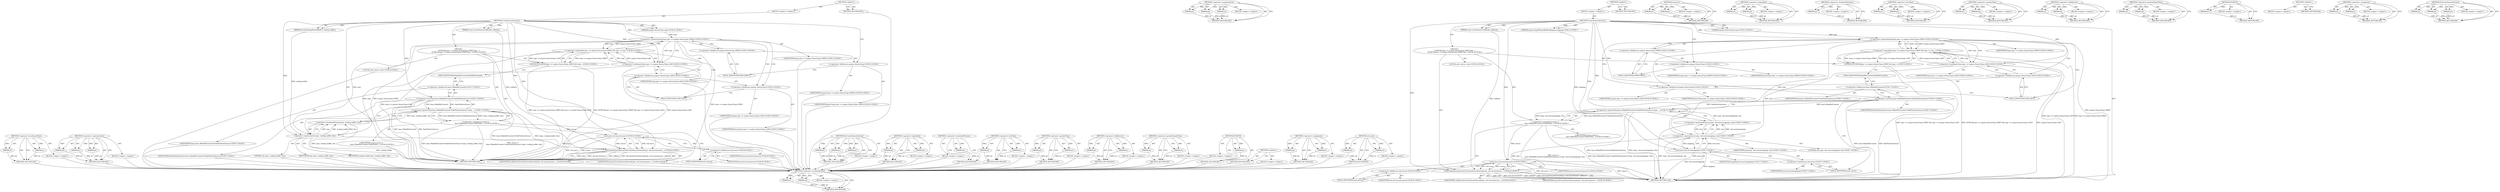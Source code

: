 digraph "std.move" {
vulnerable_101 [label=<(METHOD,&lt;operator&gt;.lessEqualsThan)>];
vulnerable_102 [label=<(PARAM,p1)>];
vulnerable_103 [label=<(PARAM,p2)>];
vulnerable_104 [label=<(BLOCK,&lt;empty&gt;,&lt;empty&gt;)>];
vulnerable_105 [label=<(METHOD_RETURN,ANY)>];
vulnerable_125 [label=<(METHOD,&lt;operator&gt;.expressionList)>];
vulnerable_126 [label=<(PARAM,p1)>];
vulnerable_127 [label=<(PARAM,p2)>];
vulnerable_128 [label=<(PARAM,p3)>];
vulnerable_129 [label=<(BLOCK,&lt;empty&gt;,&lt;empty&gt;)>];
vulnerable_130 [label=<(METHOD_RETURN,ANY)>];
vulnerable_6 [label=<(METHOD,&lt;global&gt;)<SUB>1</SUB>>];
vulnerable_7 [label=<(BLOCK,&lt;empty&gt;,&lt;empty&gt;)<SUB>1</SUB>>];
vulnerable_8 [label=<(METHOD,CreateSensorInternal)<SUB>1</SUB>>];
vulnerable_9 [label="<(PARAM,mojom::SensorType type)<SUB>2</SUB>>"];
vulnerable_10 [label="<(PARAM,mojo::ScopedSharedBufferMapping mapping)<SUB>3</SUB>>"];
vulnerable_11 [label=<(PARAM,const CreateSensorCallback&amp; callback)<SUB>4</SUB>>];
vulnerable_12 [label="<(BLOCK,{
   DCHECK(type &gt;= mojom::SensorType::FIRST &amp;&amp;...,{
   DCHECK(type &gt;= mojom::SensorType::FIRST &amp;&amp;...)<SUB>4</SUB>>"];
vulnerable_13 [label="<(DCHECK,DCHECK(type &gt;= mojom::SensorType::FIRST &amp;&amp; type...)<SUB>5</SUB>>"];
vulnerable_14 [label="<(&lt;operator&gt;.logicalAnd,type &gt;= mojom::SensorType::FIRST &amp;&amp; type &lt;= moj...)<SUB>5</SUB>>"];
vulnerable_15 [label="<(&lt;operator&gt;.greaterEqualsThan,type &gt;= mojom::SensorType::FIRST)<SUB>5</SUB>>"];
vulnerable_16 [label="<(IDENTIFIER,type,type &gt;= mojom::SensorType::FIRST)<SUB>5</SUB>>"];
vulnerable_17 [label="<(&lt;operator&gt;.fieldAccess,mojom::SensorType::FIRST)<SUB>5</SUB>>"];
vulnerable_18 [label="<(&lt;operator&gt;.fieldAccess,mojom::SensorType)<SUB>5</SUB>>"];
vulnerable_19 [label="<(IDENTIFIER,mojom,type &gt;= mojom::SensorType::FIRST)<SUB>5</SUB>>"];
vulnerable_20 [label="<(IDENTIFIER,SensorType,type &gt;= mojom::SensorType::FIRST)<SUB>5</SUB>>"];
vulnerable_21 [label=<(FIELD_IDENTIFIER,FIRST,FIRST)<SUB>5</SUB>>];
vulnerable_22 [label="<(&lt;operator&gt;.lessEqualsThan,type &lt;= mojom::SensorType::LAST)<SUB>5</SUB>>"];
vulnerable_23 [label="<(IDENTIFIER,type,type &lt;= mojom::SensorType::LAST)<SUB>5</SUB>>"];
vulnerable_24 [label="<(&lt;operator&gt;.fieldAccess,mojom::SensorType::LAST)<SUB>5</SUB>>"];
vulnerable_25 [label="<(&lt;operator&gt;.fieldAccess,mojom::SensorType)<SUB>5</SUB>>"];
vulnerable_26 [label="<(IDENTIFIER,mojom,type &lt;= mojom::SensorType::LAST)<SUB>5</SUB>>"];
vulnerable_27 [label="<(IDENTIFIER,SensorType,type &lt;= mojom::SensorType::LAST)<SUB>5</SUB>>"];
vulnerable_28 [label=<(FIELD_IDENTIFIER,LAST,LAST)<SUB>5</SUB>>];
vulnerable_29 [label="<(LOCAL,auto sensor: auto)<SUB>6</SUB>>"];
vulnerable_30 [label="<(&lt;operator&gt;.assignment,sensor =
      base::MakeRefCounted&lt;FakePlatfor...)<SUB>6</SUB>>"];
vulnerable_31 [label="<(IDENTIFIER,sensor,sensor =
      base::MakeRefCounted&lt;FakePlatfor...)<SUB>6</SUB>>"];
vulnerable_32 [label="<(&lt;operator&gt;.greaterThan,base::MakeRefCounted&lt;FakePlatformSensor&gt;(type, ...)<SUB>7</SUB>>"];
vulnerable_33 [label="<(&lt;operator&gt;.lessThan,base::MakeRefCounted&lt;FakePlatformSensor)<SUB>7</SUB>>"];
vulnerable_34 [label="<(&lt;operator&gt;.fieldAccess,base::MakeRefCounted)<SUB>7</SUB>>"];
vulnerable_35 [label="<(IDENTIFIER,base,base::MakeRefCounted&lt;FakePlatformSensor)<SUB>7</SUB>>"];
vulnerable_36 [label=<(FIELD_IDENTIFIER,MakeRefCounted,MakeRefCounted)<SUB>7</SUB>>];
vulnerable_37 [label="<(IDENTIFIER,FakePlatformSensor,base::MakeRefCounted&lt;FakePlatformSensor)<SUB>7</SUB>>"];
vulnerable_38 [label="<(&lt;operator&gt;.bracketedPrimary,(type, std::move(mapping), this))<SUB>7</SUB>>"];
vulnerable_39 [label="<(&lt;operator&gt;.expressionList,type, std::move(mapping), this)<SUB>7</SUB>>"];
vulnerable_40 [label="<(IDENTIFIER,type,type, std::move(mapping), this)<SUB>7</SUB>>"];
vulnerable_41 [label="<(std.move,std::move(mapping))<SUB>7</SUB>>"];
vulnerable_42 [label="<(&lt;operator&gt;.fieldAccess,std::move)<SUB>7</SUB>>"];
vulnerable_43 [label="<(IDENTIFIER,std,std::move(mapping))<SUB>7</SUB>>"];
vulnerable_44 [label=<(FIELD_IDENTIFIER,move,move)<SUB>7</SUB>>];
vulnerable_45 [label="<(IDENTIFIER,mapping,std::move(mapping))<SUB>7</SUB>>"];
vulnerable_46 [label="<(LITERAL,this,type, std::move(mapping), this)<SUB>7</SUB>>"];
vulnerable_47 [label="<(DoCreateSensorInternal,DoCreateSensorInternal(type, std::move(sensor),...)<SUB>8</SUB>>"];
vulnerable_48 [label="<(IDENTIFIER,type,DoCreateSensorInternal(type, std::move(sensor),...)<SUB>8</SUB>>"];
vulnerable_49 [label="<(std.move,std::move(sensor))<SUB>8</SUB>>"];
vulnerable_50 [label="<(&lt;operator&gt;.fieldAccess,std::move)<SUB>8</SUB>>"];
vulnerable_51 [label="<(IDENTIFIER,std,std::move(sensor))<SUB>8</SUB>>"];
vulnerable_52 [label=<(FIELD_IDENTIFIER,move,move)<SUB>8</SUB>>];
vulnerable_53 [label="<(IDENTIFIER,sensor,std::move(sensor))<SUB>8</SUB>>"];
vulnerable_54 [label="<(IDENTIFIER,callback,DoCreateSensorInternal(type, std::move(sensor),...)<SUB>8</SUB>>"];
vulnerable_55 [label=<(METHOD_RETURN,void)<SUB>1</SUB>>];
vulnerable_57 [label=<(METHOD_RETURN,ANY)<SUB>1</SUB>>];
vulnerable_131 [label=<(METHOD,std.move)>];
vulnerable_132 [label=<(PARAM,p1)>];
vulnerable_133 [label=<(PARAM,p2)>];
vulnerable_134 [label=<(BLOCK,&lt;empty&gt;,&lt;empty&gt;)>];
vulnerable_135 [label=<(METHOD_RETURN,ANY)>];
vulnerable_86 [label=<(METHOD,&lt;operator&gt;.logicalAnd)>];
vulnerable_87 [label=<(PARAM,p1)>];
vulnerable_88 [label=<(PARAM,p2)>];
vulnerable_89 [label=<(BLOCK,&lt;empty&gt;,&lt;empty&gt;)>];
vulnerable_90 [label=<(METHOD_RETURN,ANY)>];
vulnerable_121 [label=<(METHOD,&lt;operator&gt;.bracketedPrimary)>];
vulnerable_122 [label=<(PARAM,p1)>];
vulnerable_123 [label=<(BLOCK,&lt;empty&gt;,&lt;empty&gt;)>];
vulnerable_124 [label=<(METHOD_RETURN,ANY)>];
vulnerable_116 [label=<(METHOD,&lt;operator&gt;.lessThan)>];
vulnerable_117 [label=<(PARAM,p1)>];
vulnerable_118 [label=<(PARAM,p2)>];
vulnerable_119 [label=<(BLOCK,&lt;empty&gt;,&lt;empty&gt;)>];
vulnerable_120 [label=<(METHOD_RETURN,ANY)>];
vulnerable_111 [label=<(METHOD,&lt;operator&gt;.greaterThan)>];
vulnerable_112 [label=<(PARAM,p1)>];
vulnerable_113 [label=<(PARAM,p2)>];
vulnerable_114 [label=<(BLOCK,&lt;empty&gt;,&lt;empty&gt;)>];
vulnerable_115 [label=<(METHOD_RETURN,ANY)>];
vulnerable_96 [label=<(METHOD,&lt;operator&gt;.fieldAccess)>];
vulnerable_97 [label=<(PARAM,p1)>];
vulnerable_98 [label=<(PARAM,p2)>];
vulnerable_99 [label=<(BLOCK,&lt;empty&gt;,&lt;empty&gt;)>];
vulnerable_100 [label=<(METHOD_RETURN,ANY)>];
vulnerable_91 [label=<(METHOD,&lt;operator&gt;.greaterEqualsThan)>];
vulnerable_92 [label=<(PARAM,p1)>];
vulnerable_93 [label=<(PARAM,p2)>];
vulnerable_94 [label=<(BLOCK,&lt;empty&gt;,&lt;empty&gt;)>];
vulnerable_95 [label=<(METHOD_RETURN,ANY)>];
vulnerable_82 [label=<(METHOD,DCHECK)>];
vulnerable_83 [label=<(PARAM,p1)>];
vulnerable_84 [label=<(BLOCK,&lt;empty&gt;,&lt;empty&gt;)>];
vulnerable_85 [label=<(METHOD_RETURN,ANY)>];
vulnerable_76 [label=<(METHOD,&lt;global&gt;)<SUB>1</SUB>>];
vulnerable_77 [label=<(BLOCK,&lt;empty&gt;,&lt;empty&gt;)>];
vulnerable_78 [label=<(METHOD_RETURN,ANY)>];
vulnerable_106 [label=<(METHOD,&lt;operator&gt;.assignment)>];
vulnerable_107 [label=<(PARAM,p1)>];
vulnerable_108 [label=<(PARAM,p2)>];
vulnerable_109 [label=<(BLOCK,&lt;empty&gt;,&lt;empty&gt;)>];
vulnerable_110 [label=<(METHOD_RETURN,ANY)>];
vulnerable_136 [label=<(METHOD,DoCreateSensorInternal)>];
vulnerable_137 [label=<(PARAM,p1)>];
vulnerable_138 [label=<(PARAM,p2)>];
vulnerable_139 [label=<(PARAM,p3)>];
vulnerable_140 [label=<(BLOCK,&lt;empty&gt;,&lt;empty&gt;)>];
vulnerable_141 [label=<(METHOD_RETURN,ANY)>];
fixed_97 [label=<(METHOD,&lt;operator&gt;.lessEqualsThan)>];
fixed_98 [label=<(PARAM,p1)>];
fixed_99 [label=<(PARAM,p2)>];
fixed_100 [label=<(BLOCK,&lt;empty&gt;,&lt;empty&gt;)>];
fixed_101 [label=<(METHOD_RETURN,ANY)>];
fixed_121 [label=<(METHOD,&lt;operator&gt;.expressionList)>];
fixed_122 [label=<(PARAM,p1)>];
fixed_123 [label=<(PARAM,p2)>];
fixed_124 [label=<(PARAM,p3)>];
fixed_125 [label=<(BLOCK,&lt;empty&gt;,&lt;empty&gt;)>];
fixed_126 [label=<(METHOD_RETURN,ANY)>];
fixed_6 [label=<(METHOD,&lt;global&gt;)<SUB>1</SUB>>];
fixed_7 [label=<(BLOCK,&lt;empty&gt;,&lt;empty&gt;)<SUB>1</SUB>>];
fixed_8 [label=<(METHOD,CreateSensorInternal)<SUB>1</SUB>>];
fixed_9 [label="<(PARAM,mojom::SensorType type)<SUB>2</SUB>>"];
fixed_10 [label=<(PARAM,SensorReadingSharedBuffer* reading_buffer)<SUB>3</SUB>>];
fixed_11 [label=<(PARAM,const CreateSensorCallback&amp; callback)<SUB>4</SUB>>];
fixed_12 [label="<(BLOCK,{
   DCHECK(type &gt;= mojom::SensorType::FIRST &amp;&amp;...,{
   DCHECK(type &gt;= mojom::SensorType::FIRST &amp;&amp;...)<SUB>4</SUB>>"];
fixed_13 [label="<(DCHECK,DCHECK(type &gt;= mojom::SensorType::FIRST &amp;&amp; type...)<SUB>5</SUB>>"];
fixed_14 [label="<(&lt;operator&gt;.logicalAnd,type &gt;= mojom::SensorType::FIRST &amp;&amp; type &lt;= moj...)<SUB>5</SUB>>"];
fixed_15 [label="<(&lt;operator&gt;.greaterEqualsThan,type &gt;= mojom::SensorType::FIRST)<SUB>5</SUB>>"];
fixed_16 [label="<(IDENTIFIER,type,type &gt;= mojom::SensorType::FIRST)<SUB>5</SUB>>"];
fixed_17 [label="<(&lt;operator&gt;.fieldAccess,mojom::SensorType::FIRST)<SUB>5</SUB>>"];
fixed_18 [label="<(&lt;operator&gt;.fieldAccess,mojom::SensorType)<SUB>5</SUB>>"];
fixed_19 [label="<(IDENTIFIER,mojom,type &gt;= mojom::SensorType::FIRST)<SUB>5</SUB>>"];
fixed_20 [label="<(IDENTIFIER,SensorType,type &gt;= mojom::SensorType::FIRST)<SUB>5</SUB>>"];
fixed_21 [label=<(FIELD_IDENTIFIER,FIRST,FIRST)<SUB>5</SUB>>];
fixed_22 [label="<(&lt;operator&gt;.lessEqualsThan,type &lt;= mojom::SensorType::LAST)<SUB>5</SUB>>"];
fixed_23 [label="<(IDENTIFIER,type,type &lt;= mojom::SensorType::LAST)<SUB>5</SUB>>"];
fixed_24 [label="<(&lt;operator&gt;.fieldAccess,mojom::SensorType::LAST)<SUB>5</SUB>>"];
fixed_25 [label="<(&lt;operator&gt;.fieldAccess,mojom::SensorType)<SUB>5</SUB>>"];
fixed_26 [label="<(IDENTIFIER,mojom,type &lt;= mojom::SensorType::LAST)<SUB>5</SUB>>"];
fixed_27 [label="<(IDENTIFIER,SensorType,type &lt;= mojom::SensorType::LAST)<SUB>5</SUB>>"];
fixed_28 [label=<(FIELD_IDENTIFIER,LAST,LAST)<SUB>5</SUB>>];
fixed_29 [label="<(LOCAL,auto sensor: auto)<SUB>6</SUB>>"];
fixed_30 [label="<(&lt;operator&gt;.assignment,sensor =
      base::MakeRefCounted&lt;FakePlatfor...)<SUB>6</SUB>>"];
fixed_31 [label="<(IDENTIFIER,sensor,sensor =
      base::MakeRefCounted&lt;FakePlatfor...)<SUB>6</SUB>>"];
fixed_32 [label="<(&lt;operator&gt;.greaterThan,base::MakeRefCounted&lt;FakePlatformSensor&gt;(type, ...)<SUB>7</SUB>>"];
fixed_33 [label="<(&lt;operator&gt;.lessThan,base::MakeRefCounted&lt;FakePlatformSensor)<SUB>7</SUB>>"];
fixed_34 [label="<(&lt;operator&gt;.fieldAccess,base::MakeRefCounted)<SUB>7</SUB>>"];
fixed_35 [label="<(IDENTIFIER,base,base::MakeRefCounted&lt;FakePlatformSensor)<SUB>7</SUB>>"];
fixed_36 [label=<(FIELD_IDENTIFIER,MakeRefCounted,MakeRefCounted)<SUB>7</SUB>>];
fixed_37 [label="<(IDENTIFIER,FakePlatformSensor,base::MakeRefCounted&lt;FakePlatformSensor)<SUB>7</SUB>>"];
fixed_38 [label=<(&lt;operator&gt;.bracketedPrimary,(type, reading_buffer, this))<SUB>7</SUB>>];
fixed_39 [label=<(&lt;operator&gt;.expressionList,type, reading_buffer, this)<SUB>7</SUB>>];
fixed_40 [label=<(IDENTIFIER,type,type, reading_buffer, this)<SUB>7</SUB>>];
fixed_41 [label=<(IDENTIFIER,reading_buffer,type, reading_buffer, this)<SUB>7</SUB>>];
fixed_42 [label=<(LITERAL,this,type, reading_buffer, this)<SUB>7</SUB>>];
fixed_43 [label="<(DoCreateSensorInternal,DoCreateSensorInternal(type, std::move(sensor),...)<SUB>8</SUB>>"];
fixed_44 [label="<(IDENTIFIER,type,DoCreateSensorInternal(type, std::move(sensor),...)<SUB>8</SUB>>"];
fixed_45 [label="<(std.move,std::move(sensor))<SUB>8</SUB>>"];
fixed_46 [label="<(&lt;operator&gt;.fieldAccess,std::move)<SUB>8</SUB>>"];
fixed_47 [label="<(IDENTIFIER,std,std::move(sensor))<SUB>8</SUB>>"];
fixed_48 [label=<(FIELD_IDENTIFIER,move,move)<SUB>8</SUB>>];
fixed_49 [label="<(IDENTIFIER,sensor,std::move(sensor))<SUB>8</SUB>>"];
fixed_50 [label="<(IDENTIFIER,callback,DoCreateSensorInternal(type, std::move(sensor),...)<SUB>8</SUB>>"];
fixed_51 [label=<(METHOD_RETURN,void)<SUB>1</SUB>>];
fixed_53 [label=<(METHOD_RETURN,ANY)<SUB>1</SUB>>];
fixed_127 [label=<(METHOD,DoCreateSensorInternal)>];
fixed_128 [label=<(PARAM,p1)>];
fixed_129 [label=<(PARAM,p2)>];
fixed_130 [label=<(PARAM,p3)>];
fixed_131 [label=<(BLOCK,&lt;empty&gt;,&lt;empty&gt;)>];
fixed_132 [label=<(METHOD_RETURN,ANY)>];
fixed_82 [label=<(METHOD,&lt;operator&gt;.logicalAnd)>];
fixed_83 [label=<(PARAM,p1)>];
fixed_84 [label=<(PARAM,p2)>];
fixed_85 [label=<(BLOCK,&lt;empty&gt;,&lt;empty&gt;)>];
fixed_86 [label=<(METHOD_RETURN,ANY)>];
fixed_117 [label=<(METHOD,&lt;operator&gt;.bracketedPrimary)>];
fixed_118 [label=<(PARAM,p1)>];
fixed_119 [label=<(BLOCK,&lt;empty&gt;,&lt;empty&gt;)>];
fixed_120 [label=<(METHOD_RETURN,ANY)>];
fixed_112 [label=<(METHOD,&lt;operator&gt;.lessThan)>];
fixed_113 [label=<(PARAM,p1)>];
fixed_114 [label=<(PARAM,p2)>];
fixed_115 [label=<(BLOCK,&lt;empty&gt;,&lt;empty&gt;)>];
fixed_116 [label=<(METHOD_RETURN,ANY)>];
fixed_107 [label=<(METHOD,&lt;operator&gt;.greaterThan)>];
fixed_108 [label=<(PARAM,p1)>];
fixed_109 [label=<(PARAM,p2)>];
fixed_110 [label=<(BLOCK,&lt;empty&gt;,&lt;empty&gt;)>];
fixed_111 [label=<(METHOD_RETURN,ANY)>];
fixed_92 [label=<(METHOD,&lt;operator&gt;.fieldAccess)>];
fixed_93 [label=<(PARAM,p1)>];
fixed_94 [label=<(PARAM,p2)>];
fixed_95 [label=<(BLOCK,&lt;empty&gt;,&lt;empty&gt;)>];
fixed_96 [label=<(METHOD_RETURN,ANY)>];
fixed_87 [label=<(METHOD,&lt;operator&gt;.greaterEqualsThan)>];
fixed_88 [label=<(PARAM,p1)>];
fixed_89 [label=<(PARAM,p2)>];
fixed_90 [label=<(BLOCK,&lt;empty&gt;,&lt;empty&gt;)>];
fixed_91 [label=<(METHOD_RETURN,ANY)>];
fixed_78 [label=<(METHOD,DCHECK)>];
fixed_79 [label=<(PARAM,p1)>];
fixed_80 [label=<(BLOCK,&lt;empty&gt;,&lt;empty&gt;)>];
fixed_81 [label=<(METHOD_RETURN,ANY)>];
fixed_72 [label=<(METHOD,&lt;global&gt;)<SUB>1</SUB>>];
fixed_73 [label=<(BLOCK,&lt;empty&gt;,&lt;empty&gt;)>];
fixed_74 [label=<(METHOD_RETURN,ANY)>];
fixed_102 [label=<(METHOD,&lt;operator&gt;.assignment)>];
fixed_103 [label=<(PARAM,p1)>];
fixed_104 [label=<(PARAM,p2)>];
fixed_105 [label=<(BLOCK,&lt;empty&gt;,&lt;empty&gt;)>];
fixed_106 [label=<(METHOD_RETURN,ANY)>];
fixed_133 [label=<(METHOD,std.move)>];
fixed_134 [label=<(PARAM,p1)>];
fixed_135 [label=<(PARAM,p2)>];
fixed_136 [label=<(BLOCK,&lt;empty&gt;,&lt;empty&gt;)>];
fixed_137 [label=<(METHOD_RETURN,ANY)>];
vulnerable_101 -> vulnerable_102  [key=0, label="AST: "];
vulnerable_101 -> vulnerable_102  [key=1, label="DDG: "];
vulnerable_101 -> vulnerable_104  [key=0, label="AST: "];
vulnerable_101 -> vulnerable_103  [key=0, label="AST: "];
vulnerable_101 -> vulnerable_103  [key=1, label="DDG: "];
vulnerable_101 -> vulnerable_105  [key=0, label="AST: "];
vulnerable_101 -> vulnerable_105  [key=1, label="CFG: "];
vulnerable_102 -> vulnerable_105  [key=0, label="DDG: p1"];
vulnerable_103 -> vulnerable_105  [key=0, label="DDG: p2"];
vulnerable_125 -> vulnerable_126  [key=0, label="AST: "];
vulnerable_125 -> vulnerable_126  [key=1, label="DDG: "];
vulnerable_125 -> vulnerable_129  [key=0, label="AST: "];
vulnerable_125 -> vulnerable_127  [key=0, label="AST: "];
vulnerable_125 -> vulnerable_127  [key=1, label="DDG: "];
vulnerable_125 -> vulnerable_130  [key=0, label="AST: "];
vulnerable_125 -> vulnerable_130  [key=1, label="CFG: "];
vulnerable_125 -> vulnerable_128  [key=0, label="AST: "];
vulnerable_125 -> vulnerable_128  [key=1, label="DDG: "];
vulnerable_126 -> vulnerable_130  [key=0, label="DDG: p1"];
vulnerable_127 -> vulnerable_130  [key=0, label="DDG: p2"];
vulnerable_128 -> vulnerable_130  [key=0, label="DDG: p3"];
vulnerable_6 -> vulnerable_7  [key=0, label="AST: "];
vulnerable_6 -> vulnerable_57  [key=0, label="AST: "];
vulnerable_6 -> vulnerable_57  [key=1, label="CFG: "];
vulnerable_7 -> vulnerable_8  [key=0, label="AST: "];
vulnerable_8 -> vulnerable_9  [key=0, label="AST: "];
vulnerable_8 -> vulnerable_9  [key=1, label="DDG: "];
vulnerable_8 -> vulnerable_10  [key=0, label="AST: "];
vulnerable_8 -> vulnerable_10  [key=1, label="DDG: "];
vulnerable_8 -> vulnerable_11  [key=0, label="AST: "];
vulnerable_8 -> vulnerable_11  [key=1, label="DDG: "];
vulnerable_8 -> vulnerable_12  [key=0, label="AST: "];
vulnerable_8 -> vulnerable_55  [key=0, label="AST: "];
vulnerable_8 -> vulnerable_18  [key=0, label="CFG: "];
vulnerable_8 -> vulnerable_47  [key=0, label="DDG: "];
vulnerable_8 -> vulnerable_49  [key=0, label="DDG: "];
vulnerable_8 -> vulnerable_15  [key=0, label="DDG: "];
vulnerable_8 -> vulnerable_22  [key=0, label="DDG: "];
vulnerable_8 -> vulnerable_33  [key=0, label="DDG: "];
vulnerable_8 -> vulnerable_39  [key=0, label="DDG: "];
vulnerable_8 -> vulnerable_41  [key=0, label="DDG: "];
vulnerable_9 -> vulnerable_15  [key=0, label="DDG: type"];
vulnerable_10 -> vulnerable_41  [key=0, label="DDG: mapping"];
vulnerable_11 -> vulnerable_47  [key=0, label="DDG: callback"];
vulnerable_12 -> vulnerable_13  [key=0, label="AST: "];
vulnerable_12 -> vulnerable_29  [key=0, label="AST: "];
vulnerable_12 -> vulnerable_30  [key=0, label="AST: "];
vulnerable_12 -> vulnerable_47  [key=0, label="AST: "];
vulnerable_13 -> vulnerable_14  [key=0, label="AST: "];
vulnerable_13 -> vulnerable_36  [key=0, label="CFG: "];
vulnerable_13 -> vulnerable_55  [key=0, label="DDG: type &gt;= mojom::SensorType::FIRST &amp;&amp; type &lt;= mojom::SensorType::LAST"];
vulnerable_13 -> vulnerable_55  [key=1, label="DDG: DCHECK(type &gt;= mojom::SensorType::FIRST &amp;&amp; type &lt;= mojom::SensorType::LAST)"];
vulnerable_14 -> vulnerable_15  [key=0, label="AST: "];
vulnerable_14 -> vulnerable_22  [key=0, label="AST: "];
vulnerable_14 -> vulnerable_13  [key=0, label="CFG: "];
vulnerable_14 -> vulnerable_13  [key=1, label="DDG: type &gt;= mojom::SensorType::FIRST"];
vulnerable_14 -> vulnerable_13  [key=2, label="DDG: type &lt;= mojom::SensorType::LAST"];
vulnerable_14 -> vulnerable_55  [key=0, label="DDG: type &gt;= mojom::SensorType::FIRST"];
vulnerable_14 -> vulnerable_55  [key=1, label="DDG: type &lt;= mojom::SensorType::LAST"];
vulnerable_15 -> vulnerable_16  [key=0, label="AST: "];
vulnerable_15 -> vulnerable_17  [key=0, label="AST: "];
vulnerable_15 -> vulnerable_14  [key=0, label="CFG: "];
vulnerable_15 -> vulnerable_14  [key=1, label="DDG: type"];
vulnerable_15 -> vulnerable_14  [key=2, label="DDG: mojom::SensorType::FIRST"];
vulnerable_15 -> vulnerable_25  [key=0, label="CFG: "];
vulnerable_15 -> vulnerable_25  [key=1, label="CDG: "];
vulnerable_15 -> vulnerable_55  [key=0, label="DDG: mojom::SensorType::FIRST"];
vulnerable_15 -> vulnerable_22  [key=0, label="DDG: type"];
vulnerable_15 -> vulnerable_22  [key=1, label="CDG: "];
vulnerable_15 -> vulnerable_39  [key=0, label="DDG: type"];
vulnerable_15 -> vulnerable_24  [key=0, label="CDG: "];
vulnerable_15 -> vulnerable_28  [key=0, label="CDG: "];
vulnerable_17 -> vulnerable_18  [key=0, label="AST: "];
vulnerable_17 -> vulnerable_21  [key=0, label="AST: "];
vulnerable_17 -> vulnerable_15  [key=0, label="CFG: "];
vulnerable_18 -> vulnerable_19  [key=0, label="AST: "];
vulnerable_18 -> vulnerable_20  [key=0, label="AST: "];
vulnerable_18 -> vulnerable_21  [key=0, label="CFG: "];
vulnerable_21 -> vulnerable_17  [key=0, label="CFG: "];
vulnerable_22 -> vulnerable_23  [key=0, label="AST: "];
vulnerable_22 -> vulnerable_24  [key=0, label="AST: "];
vulnerable_22 -> vulnerable_14  [key=0, label="CFG: "];
vulnerable_22 -> vulnerable_14  [key=1, label="DDG: type"];
vulnerable_22 -> vulnerable_14  [key=2, label="DDG: mojom::SensorType::LAST"];
vulnerable_22 -> vulnerable_55  [key=0, label="DDG: mojom::SensorType::LAST"];
vulnerable_22 -> vulnerable_39  [key=0, label="DDG: type"];
vulnerable_24 -> vulnerable_25  [key=0, label="AST: "];
vulnerable_24 -> vulnerable_28  [key=0, label="AST: "];
vulnerable_24 -> vulnerable_22  [key=0, label="CFG: "];
vulnerable_25 -> vulnerable_26  [key=0, label="AST: "];
vulnerable_25 -> vulnerable_27  [key=0, label="AST: "];
vulnerable_25 -> vulnerable_28  [key=0, label="CFG: "];
vulnerable_28 -> vulnerable_24  [key=0, label="CFG: "];
vulnerable_30 -> vulnerable_31  [key=0, label="AST: "];
vulnerable_30 -> vulnerable_32  [key=0, label="AST: "];
vulnerable_30 -> vulnerable_52  [key=0, label="CFG: "];
vulnerable_30 -> vulnerable_55  [key=0, label="DDG: base::MakeRefCounted&lt;FakePlatformSensor&gt;(type, std::move(mapping), this)"];
vulnerable_30 -> vulnerable_55  [key=1, label="DDG: sensor =
      base::MakeRefCounted&lt;FakePlatformSensor&gt;(type, std::move(mapping), this)"];
vulnerable_30 -> vulnerable_49  [key=0, label="DDG: sensor"];
vulnerable_32 -> vulnerable_33  [key=0, label="AST: "];
vulnerable_32 -> vulnerable_38  [key=0, label="AST: "];
vulnerable_32 -> vulnerable_30  [key=0, label="CFG: "];
vulnerable_32 -> vulnerable_30  [key=1, label="DDG: base::MakeRefCounted&lt;FakePlatformSensor"];
vulnerable_32 -> vulnerable_30  [key=2, label="DDG: (type, std::move(mapping), this)"];
vulnerable_32 -> vulnerable_55  [key=0, label="DDG: base::MakeRefCounted&lt;FakePlatformSensor"];
vulnerable_32 -> vulnerable_55  [key=1, label="DDG: (type, std::move(mapping), this)"];
vulnerable_33 -> vulnerable_34  [key=0, label="AST: "];
vulnerable_33 -> vulnerable_37  [key=0, label="AST: "];
vulnerable_33 -> vulnerable_44  [key=0, label="CFG: "];
vulnerable_33 -> vulnerable_55  [key=0, label="DDG: base::MakeRefCounted"];
vulnerable_33 -> vulnerable_55  [key=1, label="DDG: FakePlatformSensor"];
vulnerable_33 -> vulnerable_32  [key=0, label="DDG: base::MakeRefCounted"];
vulnerable_33 -> vulnerable_32  [key=1, label="DDG: FakePlatformSensor"];
vulnerable_34 -> vulnerable_35  [key=0, label="AST: "];
vulnerable_34 -> vulnerable_36  [key=0, label="AST: "];
vulnerable_34 -> vulnerable_33  [key=0, label="CFG: "];
vulnerable_36 -> vulnerable_34  [key=0, label="CFG: "];
vulnerable_38 -> vulnerable_39  [key=0, label="AST: "];
vulnerable_38 -> vulnerable_32  [key=0, label="CFG: "];
vulnerable_38 -> vulnerable_32  [key=1, label="DDG: type, std::move(mapping), this"];
vulnerable_38 -> vulnerable_55  [key=0, label="DDG: type, std::move(mapping), this"];
vulnerable_39 -> vulnerable_40  [key=0, label="AST: "];
vulnerable_39 -> vulnerable_41  [key=0, label="AST: "];
vulnerable_39 -> vulnerable_46  [key=0, label="AST: "];
vulnerable_39 -> vulnerable_38  [key=0, label="CFG: "];
vulnerable_39 -> vulnerable_38  [key=1, label="DDG: type"];
vulnerable_39 -> vulnerable_38  [key=2, label="DDG: std::move(mapping)"];
vulnerable_39 -> vulnerable_38  [key=3, label="DDG: this"];
vulnerable_39 -> vulnerable_55  [key=0, label="DDG: std::move(mapping)"];
vulnerable_39 -> vulnerable_47  [key=0, label="DDG: type"];
vulnerable_41 -> vulnerable_42  [key=0, label="AST: "];
vulnerable_41 -> vulnerable_45  [key=0, label="AST: "];
vulnerable_41 -> vulnerable_39  [key=0, label="CFG: "];
vulnerable_41 -> vulnerable_39  [key=1, label="DDG: std::move"];
vulnerable_41 -> vulnerable_39  [key=2, label="DDG: mapping"];
vulnerable_41 -> vulnerable_55  [key=0, label="DDG: mapping"];
vulnerable_41 -> vulnerable_49  [key=0, label="DDG: std::move"];
vulnerable_42 -> vulnerable_43  [key=0, label="AST: "];
vulnerable_42 -> vulnerable_44  [key=0, label="AST: "];
vulnerable_42 -> vulnerable_41  [key=0, label="CFG: "];
vulnerable_44 -> vulnerable_42  [key=0, label="CFG: "];
vulnerable_47 -> vulnerable_48  [key=0, label="AST: "];
vulnerable_47 -> vulnerable_49  [key=0, label="AST: "];
vulnerable_47 -> vulnerable_54  [key=0, label="AST: "];
vulnerable_47 -> vulnerable_55  [key=0, label="CFG: "];
vulnerable_47 -> vulnerable_55  [key=1, label="DDG: type"];
vulnerable_47 -> vulnerable_55  [key=2, label="DDG: std::move(sensor)"];
vulnerable_47 -> vulnerable_55  [key=3, label="DDG: callback"];
vulnerable_47 -> vulnerable_55  [key=4, label="DDG: DoCreateSensorInternal(type, std::move(sensor), callback)"];
vulnerable_49 -> vulnerable_50  [key=0, label="AST: "];
vulnerable_49 -> vulnerable_53  [key=0, label="AST: "];
vulnerable_49 -> vulnerable_47  [key=0, label="CFG: "];
vulnerable_49 -> vulnerable_47  [key=1, label="DDG: std::move"];
vulnerable_49 -> vulnerable_47  [key=2, label="DDG: sensor"];
vulnerable_49 -> vulnerable_55  [key=0, label="DDG: std::move"];
vulnerable_49 -> vulnerable_55  [key=1, label="DDG: sensor"];
vulnerable_50 -> vulnerable_51  [key=0, label="AST: "];
vulnerable_50 -> vulnerable_52  [key=0, label="AST: "];
vulnerable_50 -> vulnerable_49  [key=0, label="CFG: "];
vulnerable_52 -> vulnerable_50  [key=0, label="CFG: "];
vulnerable_131 -> vulnerable_132  [key=0, label="AST: "];
vulnerable_131 -> vulnerable_132  [key=1, label="DDG: "];
vulnerable_131 -> vulnerable_134  [key=0, label="AST: "];
vulnerable_131 -> vulnerable_133  [key=0, label="AST: "];
vulnerable_131 -> vulnerable_133  [key=1, label="DDG: "];
vulnerable_131 -> vulnerable_135  [key=0, label="AST: "];
vulnerable_131 -> vulnerable_135  [key=1, label="CFG: "];
vulnerable_132 -> vulnerable_135  [key=0, label="DDG: p1"];
vulnerable_133 -> vulnerable_135  [key=0, label="DDG: p2"];
vulnerable_86 -> vulnerable_87  [key=0, label="AST: "];
vulnerable_86 -> vulnerable_87  [key=1, label="DDG: "];
vulnerable_86 -> vulnerable_89  [key=0, label="AST: "];
vulnerable_86 -> vulnerable_88  [key=0, label="AST: "];
vulnerable_86 -> vulnerable_88  [key=1, label="DDG: "];
vulnerable_86 -> vulnerable_90  [key=0, label="AST: "];
vulnerable_86 -> vulnerable_90  [key=1, label="CFG: "];
vulnerable_87 -> vulnerable_90  [key=0, label="DDG: p1"];
vulnerable_88 -> vulnerable_90  [key=0, label="DDG: p2"];
vulnerable_121 -> vulnerable_122  [key=0, label="AST: "];
vulnerable_121 -> vulnerable_122  [key=1, label="DDG: "];
vulnerable_121 -> vulnerable_123  [key=0, label="AST: "];
vulnerable_121 -> vulnerable_124  [key=0, label="AST: "];
vulnerable_121 -> vulnerable_124  [key=1, label="CFG: "];
vulnerable_122 -> vulnerable_124  [key=0, label="DDG: p1"];
vulnerable_116 -> vulnerable_117  [key=0, label="AST: "];
vulnerable_116 -> vulnerable_117  [key=1, label="DDG: "];
vulnerable_116 -> vulnerable_119  [key=0, label="AST: "];
vulnerable_116 -> vulnerable_118  [key=0, label="AST: "];
vulnerable_116 -> vulnerable_118  [key=1, label="DDG: "];
vulnerable_116 -> vulnerable_120  [key=0, label="AST: "];
vulnerable_116 -> vulnerable_120  [key=1, label="CFG: "];
vulnerable_117 -> vulnerable_120  [key=0, label="DDG: p1"];
vulnerable_118 -> vulnerable_120  [key=0, label="DDG: p2"];
vulnerable_111 -> vulnerable_112  [key=0, label="AST: "];
vulnerable_111 -> vulnerable_112  [key=1, label="DDG: "];
vulnerable_111 -> vulnerable_114  [key=0, label="AST: "];
vulnerable_111 -> vulnerable_113  [key=0, label="AST: "];
vulnerable_111 -> vulnerable_113  [key=1, label="DDG: "];
vulnerable_111 -> vulnerable_115  [key=0, label="AST: "];
vulnerable_111 -> vulnerable_115  [key=1, label="CFG: "];
vulnerable_112 -> vulnerable_115  [key=0, label="DDG: p1"];
vulnerable_113 -> vulnerable_115  [key=0, label="DDG: p2"];
vulnerable_96 -> vulnerable_97  [key=0, label="AST: "];
vulnerable_96 -> vulnerable_97  [key=1, label="DDG: "];
vulnerable_96 -> vulnerable_99  [key=0, label="AST: "];
vulnerable_96 -> vulnerable_98  [key=0, label="AST: "];
vulnerable_96 -> vulnerable_98  [key=1, label="DDG: "];
vulnerable_96 -> vulnerable_100  [key=0, label="AST: "];
vulnerable_96 -> vulnerable_100  [key=1, label="CFG: "];
vulnerable_97 -> vulnerable_100  [key=0, label="DDG: p1"];
vulnerable_98 -> vulnerable_100  [key=0, label="DDG: p2"];
vulnerable_91 -> vulnerable_92  [key=0, label="AST: "];
vulnerable_91 -> vulnerable_92  [key=1, label="DDG: "];
vulnerable_91 -> vulnerable_94  [key=0, label="AST: "];
vulnerable_91 -> vulnerable_93  [key=0, label="AST: "];
vulnerable_91 -> vulnerable_93  [key=1, label="DDG: "];
vulnerable_91 -> vulnerable_95  [key=0, label="AST: "];
vulnerable_91 -> vulnerable_95  [key=1, label="CFG: "];
vulnerable_92 -> vulnerable_95  [key=0, label="DDG: p1"];
vulnerable_93 -> vulnerable_95  [key=0, label="DDG: p2"];
vulnerable_82 -> vulnerable_83  [key=0, label="AST: "];
vulnerable_82 -> vulnerable_83  [key=1, label="DDG: "];
vulnerable_82 -> vulnerable_84  [key=0, label="AST: "];
vulnerable_82 -> vulnerable_85  [key=0, label="AST: "];
vulnerable_82 -> vulnerable_85  [key=1, label="CFG: "];
vulnerable_83 -> vulnerable_85  [key=0, label="DDG: p1"];
vulnerable_76 -> vulnerable_77  [key=0, label="AST: "];
vulnerable_76 -> vulnerable_78  [key=0, label="AST: "];
vulnerable_76 -> vulnerable_78  [key=1, label="CFG: "];
vulnerable_106 -> vulnerable_107  [key=0, label="AST: "];
vulnerable_106 -> vulnerable_107  [key=1, label="DDG: "];
vulnerable_106 -> vulnerable_109  [key=0, label="AST: "];
vulnerable_106 -> vulnerable_108  [key=0, label="AST: "];
vulnerable_106 -> vulnerable_108  [key=1, label="DDG: "];
vulnerable_106 -> vulnerable_110  [key=0, label="AST: "];
vulnerable_106 -> vulnerable_110  [key=1, label="CFG: "];
vulnerable_107 -> vulnerable_110  [key=0, label="DDG: p1"];
vulnerable_108 -> vulnerable_110  [key=0, label="DDG: p2"];
vulnerable_136 -> vulnerable_137  [key=0, label="AST: "];
vulnerable_136 -> vulnerable_137  [key=1, label="DDG: "];
vulnerable_136 -> vulnerable_140  [key=0, label="AST: "];
vulnerable_136 -> vulnerable_138  [key=0, label="AST: "];
vulnerable_136 -> vulnerable_138  [key=1, label="DDG: "];
vulnerable_136 -> vulnerable_141  [key=0, label="AST: "];
vulnerable_136 -> vulnerable_141  [key=1, label="CFG: "];
vulnerable_136 -> vulnerable_139  [key=0, label="AST: "];
vulnerable_136 -> vulnerable_139  [key=1, label="DDG: "];
vulnerable_137 -> vulnerable_141  [key=0, label="DDG: p1"];
vulnerable_138 -> vulnerable_141  [key=0, label="DDG: p2"];
vulnerable_139 -> vulnerable_141  [key=0, label="DDG: p3"];
fixed_97 -> fixed_98  [key=0, label="AST: "];
fixed_97 -> fixed_98  [key=1, label="DDG: "];
fixed_97 -> fixed_100  [key=0, label="AST: "];
fixed_97 -> fixed_99  [key=0, label="AST: "];
fixed_97 -> fixed_99  [key=1, label="DDG: "];
fixed_97 -> fixed_101  [key=0, label="AST: "];
fixed_97 -> fixed_101  [key=1, label="CFG: "];
fixed_98 -> fixed_101  [key=0, label="DDG: p1"];
fixed_99 -> fixed_101  [key=0, label="DDG: p2"];
fixed_100 -> vulnerable_101  [key=0];
fixed_101 -> vulnerable_101  [key=0];
fixed_121 -> fixed_122  [key=0, label="AST: "];
fixed_121 -> fixed_122  [key=1, label="DDG: "];
fixed_121 -> fixed_125  [key=0, label="AST: "];
fixed_121 -> fixed_123  [key=0, label="AST: "];
fixed_121 -> fixed_123  [key=1, label="DDG: "];
fixed_121 -> fixed_126  [key=0, label="AST: "];
fixed_121 -> fixed_126  [key=1, label="CFG: "];
fixed_121 -> fixed_124  [key=0, label="AST: "];
fixed_121 -> fixed_124  [key=1, label="DDG: "];
fixed_122 -> fixed_126  [key=0, label="DDG: p1"];
fixed_123 -> fixed_126  [key=0, label="DDG: p2"];
fixed_124 -> fixed_126  [key=0, label="DDG: p3"];
fixed_125 -> vulnerable_101  [key=0];
fixed_126 -> vulnerable_101  [key=0];
fixed_6 -> fixed_7  [key=0, label="AST: "];
fixed_6 -> fixed_53  [key=0, label="AST: "];
fixed_6 -> fixed_53  [key=1, label="CFG: "];
fixed_7 -> fixed_8  [key=0, label="AST: "];
fixed_8 -> fixed_9  [key=0, label="AST: "];
fixed_8 -> fixed_9  [key=1, label="DDG: "];
fixed_8 -> fixed_10  [key=0, label="AST: "];
fixed_8 -> fixed_10  [key=1, label="DDG: "];
fixed_8 -> fixed_11  [key=0, label="AST: "];
fixed_8 -> fixed_11  [key=1, label="DDG: "];
fixed_8 -> fixed_12  [key=0, label="AST: "];
fixed_8 -> fixed_51  [key=0, label="AST: "];
fixed_8 -> fixed_18  [key=0, label="CFG: "];
fixed_8 -> fixed_43  [key=0, label="DDG: "];
fixed_8 -> fixed_45  [key=0, label="DDG: "];
fixed_8 -> fixed_15  [key=0, label="DDG: "];
fixed_8 -> fixed_22  [key=0, label="DDG: "];
fixed_8 -> fixed_33  [key=0, label="DDG: "];
fixed_8 -> fixed_39  [key=0, label="DDG: "];
fixed_9 -> fixed_15  [key=0, label="DDG: type"];
fixed_10 -> fixed_39  [key=0, label="DDG: reading_buffer"];
fixed_11 -> fixed_43  [key=0, label="DDG: callback"];
fixed_12 -> fixed_13  [key=0, label="AST: "];
fixed_12 -> fixed_29  [key=0, label="AST: "];
fixed_12 -> fixed_30  [key=0, label="AST: "];
fixed_12 -> fixed_43  [key=0, label="AST: "];
fixed_13 -> fixed_14  [key=0, label="AST: "];
fixed_13 -> fixed_36  [key=0, label="CFG: "];
fixed_13 -> fixed_51  [key=0, label="DDG: type &gt;= mojom::SensorType::FIRST &amp;&amp; type &lt;= mojom::SensorType::LAST"];
fixed_13 -> fixed_51  [key=1, label="DDG: DCHECK(type &gt;= mojom::SensorType::FIRST &amp;&amp; type &lt;= mojom::SensorType::LAST)"];
fixed_14 -> fixed_15  [key=0, label="AST: "];
fixed_14 -> fixed_22  [key=0, label="AST: "];
fixed_14 -> fixed_13  [key=0, label="CFG: "];
fixed_14 -> fixed_13  [key=1, label="DDG: type &gt;= mojom::SensorType::FIRST"];
fixed_14 -> fixed_13  [key=2, label="DDG: type &lt;= mojom::SensorType::LAST"];
fixed_14 -> fixed_51  [key=0, label="DDG: type &gt;= mojom::SensorType::FIRST"];
fixed_14 -> fixed_51  [key=1, label="DDG: type &lt;= mojom::SensorType::LAST"];
fixed_15 -> fixed_16  [key=0, label="AST: "];
fixed_15 -> fixed_17  [key=0, label="AST: "];
fixed_15 -> fixed_14  [key=0, label="CFG: "];
fixed_15 -> fixed_14  [key=1, label="DDG: type"];
fixed_15 -> fixed_14  [key=2, label="DDG: mojom::SensorType::FIRST"];
fixed_15 -> fixed_25  [key=0, label="CFG: "];
fixed_15 -> fixed_25  [key=1, label="CDG: "];
fixed_15 -> fixed_51  [key=0, label="DDG: mojom::SensorType::FIRST"];
fixed_15 -> fixed_22  [key=0, label="DDG: type"];
fixed_15 -> fixed_22  [key=1, label="CDG: "];
fixed_15 -> fixed_39  [key=0, label="DDG: type"];
fixed_15 -> fixed_24  [key=0, label="CDG: "];
fixed_15 -> fixed_28  [key=0, label="CDG: "];
fixed_16 -> vulnerable_101  [key=0];
fixed_17 -> fixed_18  [key=0, label="AST: "];
fixed_17 -> fixed_21  [key=0, label="AST: "];
fixed_17 -> fixed_15  [key=0, label="CFG: "];
fixed_18 -> fixed_19  [key=0, label="AST: "];
fixed_18 -> fixed_20  [key=0, label="AST: "];
fixed_18 -> fixed_21  [key=0, label="CFG: "];
fixed_19 -> vulnerable_101  [key=0];
fixed_20 -> vulnerable_101  [key=0];
fixed_21 -> fixed_17  [key=0, label="CFG: "];
fixed_22 -> fixed_23  [key=0, label="AST: "];
fixed_22 -> fixed_24  [key=0, label="AST: "];
fixed_22 -> fixed_14  [key=0, label="CFG: "];
fixed_22 -> fixed_14  [key=1, label="DDG: type"];
fixed_22 -> fixed_14  [key=2, label="DDG: mojom::SensorType::LAST"];
fixed_22 -> fixed_51  [key=0, label="DDG: mojom::SensorType::LAST"];
fixed_22 -> fixed_39  [key=0, label="DDG: type"];
fixed_23 -> vulnerable_101  [key=0];
fixed_24 -> fixed_25  [key=0, label="AST: "];
fixed_24 -> fixed_28  [key=0, label="AST: "];
fixed_24 -> fixed_22  [key=0, label="CFG: "];
fixed_25 -> fixed_26  [key=0, label="AST: "];
fixed_25 -> fixed_27  [key=0, label="AST: "];
fixed_25 -> fixed_28  [key=0, label="CFG: "];
fixed_26 -> vulnerable_101  [key=0];
fixed_27 -> vulnerable_101  [key=0];
fixed_28 -> fixed_24  [key=0, label="CFG: "];
fixed_29 -> vulnerable_101  [key=0];
fixed_30 -> fixed_31  [key=0, label="AST: "];
fixed_30 -> fixed_32  [key=0, label="AST: "];
fixed_30 -> fixed_48  [key=0, label="CFG: "];
fixed_30 -> fixed_51  [key=0, label="DDG: base::MakeRefCounted&lt;FakePlatformSensor&gt;(type, reading_buffer, this)"];
fixed_30 -> fixed_51  [key=1, label="DDG: sensor =
      base::MakeRefCounted&lt;FakePlatformSensor&gt;(type, reading_buffer, this)"];
fixed_30 -> fixed_45  [key=0, label="DDG: sensor"];
fixed_31 -> vulnerable_101  [key=0];
fixed_32 -> fixed_33  [key=0, label="AST: "];
fixed_32 -> fixed_38  [key=0, label="AST: "];
fixed_32 -> fixed_30  [key=0, label="CFG: "];
fixed_32 -> fixed_30  [key=1, label="DDG: base::MakeRefCounted&lt;FakePlatformSensor"];
fixed_32 -> fixed_30  [key=2, label="DDG: (type, reading_buffer, this)"];
fixed_32 -> fixed_51  [key=0, label="DDG: base::MakeRefCounted&lt;FakePlatformSensor"];
fixed_32 -> fixed_51  [key=1, label="DDG: (type, reading_buffer, this)"];
fixed_33 -> fixed_34  [key=0, label="AST: "];
fixed_33 -> fixed_37  [key=0, label="AST: "];
fixed_33 -> fixed_39  [key=0, label="CFG: "];
fixed_33 -> fixed_51  [key=0, label="DDG: base::MakeRefCounted"];
fixed_33 -> fixed_51  [key=1, label="DDG: FakePlatformSensor"];
fixed_33 -> fixed_32  [key=0, label="DDG: base::MakeRefCounted"];
fixed_33 -> fixed_32  [key=1, label="DDG: FakePlatformSensor"];
fixed_34 -> fixed_35  [key=0, label="AST: "];
fixed_34 -> fixed_36  [key=0, label="AST: "];
fixed_34 -> fixed_33  [key=0, label="CFG: "];
fixed_35 -> vulnerable_101  [key=0];
fixed_36 -> fixed_34  [key=0, label="CFG: "];
fixed_37 -> vulnerable_101  [key=0];
fixed_38 -> fixed_39  [key=0, label="AST: "];
fixed_38 -> fixed_32  [key=0, label="CFG: "];
fixed_38 -> fixed_32  [key=1, label="DDG: type, reading_buffer, this"];
fixed_38 -> fixed_51  [key=0, label="DDG: type, reading_buffer, this"];
fixed_39 -> fixed_40  [key=0, label="AST: "];
fixed_39 -> fixed_41  [key=0, label="AST: "];
fixed_39 -> fixed_42  [key=0, label="AST: "];
fixed_39 -> fixed_38  [key=0, label="CFG: "];
fixed_39 -> fixed_38  [key=1, label="DDG: type"];
fixed_39 -> fixed_38  [key=2, label="DDG: reading_buffer"];
fixed_39 -> fixed_38  [key=3, label="DDG: this"];
fixed_39 -> fixed_51  [key=0, label="DDG: reading_buffer"];
fixed_39 -> fixed_43  [key=0, label="DDG: type"];
fixed_40 -> vulnerable_101  [key=0];
fixed_41 -> vulnerable_101  [key=0];
fixed_42 -> vulnerable_101  [key=0];
fixed_43 -> fixed_44  [key=0, label="AST: "];
fixed_43 -> fixed_45  [key=0, label="AST: "];
fixed_43 -> fixed_50  [key=0, label="AST: "];
fixed_43 -> fixed_51  [key=0, label="CFG: "];
fixed_43 -> fixed_51  [key=1, label="DDG: type"];
fixed_43 -> fixed_51  [key=2, label="DDG: std::move(sensor)"];
fixed_43 -> fixed_51  [key=3, label="DDG: callback"];
fixed_43 -> fixed_51  [key=4, label="DDG: DoCreateSensorInternal(type, std::move(sensor), callback)"];
fixed_44 -> vulnerable_101  [key=0];
fixed_45 -> fixed_46  [key=0, label="AST: "];
fixed_45 -> fixed_49  [key=0, label="AST: "];
fixed_45 -> fixed_43  [key=0, label="CFG: "];
fixed_45 -> fixed_43  [key=1, label="DDG: std::move"];
fixed_45 -> fixed_43  [key=2, label="DDG: sensor"];
fixed_45 -> fixed_51  [key=0, label="DDG: std::move"];
fixed_45 -> fixed_51  [key=1, label="DDG: sensor"];
fixed_46 -> fixed_47  [key=0, label="AST: "];
fixed_46 -> fixed_48  [key=0, label="AST: "];
fixed_46 -> fixed_45  [key=0, label="CFG: "];
fixed_47 -> vulnerable_101  [key=0];
fixed_48 -> fixed_46  [key=0, label="CFG: "];
fixed_49 -> vulnerable_101  [key=0];
fixed_50 -> vulnerable_101  [key=0];
fixed_51 -> vulnerable_101  [key=0];
fixed_53 -> vulnerable_101  [key=0];
fixed_127 -> fixed_128  [key=0, label="AST: "];
fixed_127 -> fixed_128  [key=1, label="DDG: "];
fixed_127 -> fixed_131  [key=0, label="AST: "];
fixed_127 -> fixed_129  [key=0, label="AST: "];
fixed_127 -> fixed_129  [key=1, label="DDG: "];
fixed_127 -> fixed_132  [key=0, label="AST: "];
fixed_127 -> fixed_132  [key=1, label="CFG: "];
fixed_127 -> fixed_130  [key=0, label="AST: "];
fixed_127 -> fixed_130  [key=1, label="DDG: "];
fixed_128 -> fixed_132  [key=0, label="DDG: p1"];
fixed_129 -> fixed_132  [key=0, label="DDG: p2"];
fixed_130 -> fixed_132  [key=0, label="DDG: p3"];
fixed_131 -> vulnerable_101  [key=0];
fixed_132 -> vulnerable_101  [key=0];
fixed_82 -> fixed_83  [key=0, label="AST: "];
fixed_82 -> fixed_83  [key=1, label="DDG: "];
fixed_82 -> fixed_85  [key=0, label="AST: "];
fixed_82 -> fixed_84  [key=0, label="AST: "];
fixed_82 -> fixed_84  [key=1, label="DDG: "];
fixed_82 -> fixed_86  [key=0, label="AST: "];
fixed_82 -> fixed_86  [key=1, label="CFG: "];
fixed_83 -> fixed_86  [key=0, label="DDG: p1"];
fixed_84 -> fixed_86  [key=0, label="DDG: p2"];
fixed_85 -> vulnerable_101  [key=0];
fixed_86 -> vulnerable_101  [key=0];
fixed_117 -> fixed_118  [key=0, label="AST: "];
fixed_117 -> fixed_118  [key=1, label="DDG: "];
fixed_117 -> fixed_119  [key=0, label="AST: "];
fixed_117 -> fixed_120  [key=0, label="AST: "];
fixed_117 -> fixed_120  [key=1, label="CFG: "];
fixed_118 -> fixed_120  [key=0, label="DDG: p1"];
fixed_119 -> vulnerable_101  [key=0];
fixed_120 -> vulnerable_101  [key=0];
fixed_112 -> fixed_113  [key=0, label="AST: "];
fixed_112 -> fixed_113  [key=1, label="DDG: "];
fixed_112 -> fixed_115  [key=0, label="AST: "];
fixed_112 -> fixed_114  [key=0, label="AST: "];
fixed_112 -> fixed_114  [key=1, label="DDG: "];
fixed_112 -> fixed_116  [key=0, label="AST: "];
fixed_112 -> fixed_116  [key=1, label="CFG: "];
fixed_113 -> fixed_116  [key=0, label="DDG: p1"];
fixed_114 -> fixed_116  [key=0, label="DDG: p2"];
fixed_115 -> vulnerable_101  [key=0];
fixed_116 -> vulnerable_101  [key=0];
fixed_107 -> fixed_108  [key=0, label="AST: "];
fixed_107 -> fixed_108  [key=1, label="DDG: "];
fixed_107 -> fixed_110  [key=0, label="AST: "];
fixed_107 -> fixed_109  [key=0, label="AST: "];
fixed_107 -> fixed_109  [key=1, label="DDG: "];
fixed_107 -> fixed_111  [key=0, label="AST: "];
fixed_107 -> fixed_111  [key=1, label="CFG: "];
fixed_108 -> fixed_111  [key=0, label="DDG: p1"];
fixed_109 -> fixed_111  [key=0, label="DDG: p2"];
fixed_110 -> vulnerable_101  [key=0];
fixed_111 -> vulnerable_101  [key=0];
fixed_92 -> fixed_93  [key=0, label="AST: "];
fixed_92 -> fixed_93  [key=1, label="DDG: "];
fixed_92 -> fixed_95  [key=0, label="AST: "];
fixed_92 -> fixed_94  [key=0, label="AST: "];
fixed_92 -> fixed_94  [key=1, label="DDG: "];
fixed_92 -> fixed_96  [key=0, label="AST: "];
fixed_92 -> fixed_96  [key=1, label="CFG: "];
fixed_93 -> fixed_96  [key=0, label="DDG: p1"];
fixed_94 -> fixed_96  [key=0, label="DDG: p2"];
fixed_95 -> vulnerable_101  [key=0];
fixed_96 -> vulnerable_101  [key=0];
fixed_87 -> fixed_88  [key=0, label="AST: "];
fixed_87 -> fixed_88  [key=1, label="DDG: "];
fixed_87 -> fixed_90  [key=0, label="AST: "];
fixed_87 -> fixed_89  [key=0, label="AST: "];
fixed_87 -> fixed_89  [key=1, label="DDG: "];
fixed_87 -> fixed_91  [key=0, label="AST: "];
fixed_87 -> fixed_91  [key=1, label="CFG: "];
fixed_88 -> fixed_91  [key=0, label="DDG: p1"];
fixed_89 -> fixed_91  [key=0, label="DDG: p2"];
fixed_90 -> vulnerable_101  [key=0];
fixed_91 -> vulnerable_101  [key=0];
fixed_78 -> fixed_79  [key=0, label="AST: "];
fixed_78 -> fixed_79  [key=1, label="DDG: "];
fixed_78 -> fixed_80  [key=0, label="AST: "];
fixed_78 -> fixed_81  [key=0, label="AST: "];
fixed_78 -> fixed_81  [key=1, label="CFG: "];
fixed_79 -> fixed_81  [key=0, label="DDG: p1"];
fixed_80 -> vulnerable_101  [key=0];
fixed_81 -> vulnerable_101  [key=0];
fixed_72 -> fixed_73  [key=0, label="AST: "];
fixed_72 -> fixed_74  [key=0, label="AST: "];
fixed_72 -> fixed_74  [key=1, label="CFG: "];
fixed_73 -> vulnerable_101  [key=0];
fixed_74 -> vulnerable_101  [key=0];
fixed_102 -> fixed_103  [key=0, label="AST: "];
fixed_102 -> fixed_103  [key=1, label="DDG: "];
fixed_102 -> fixed_105  [key=0, label="AST: "];
fixed_102 -> fixed_104  [key=0, label="AST: "];
fixed_102 -> fixed_104  [key=1, label="DDG: "];
fixed_102 -> fixed_106  [key=0, label="AST: "];
fixed_102 -> fixed_106  [key=1, label="CFG: "];
fixed_103 -> fixed_106  [key=0, label="DDG: p1"];
fixed_104 -> fixed_106  [key=0, label="DDG: p2"];
fixed_105 -> vulnerable_101  [key=0];
fixed_106 -> vulnerable_101  [key=0];
fixed_133 -> fixed_134  [key=0, label="AST: "];
fixed_133 -> fixed_134  [key=1, label="DDG: "];
fixed_133 -> fixed_136  [key=0, label="AST: "];
fixed_133 -> fixed_135  [key=0, label="AST: "];
fixed_133 -> fixed_135  [key=1, label="DDG: "];
fixed_133 -> fixed_137  [key=0, label="AST: "];
fixed_133 -> fixed_137  [key=1, label="CFG: "];
fixed_134 -> fixed_137  [key=0, label="DDG: p1"];
fixed_135 -> fixed_137  [key=0, label="DDG: p2"];
fixed_136 -> vulnerable_101  [key=0];
fixed_137 -> vulnerable_101  [key=0];
}
